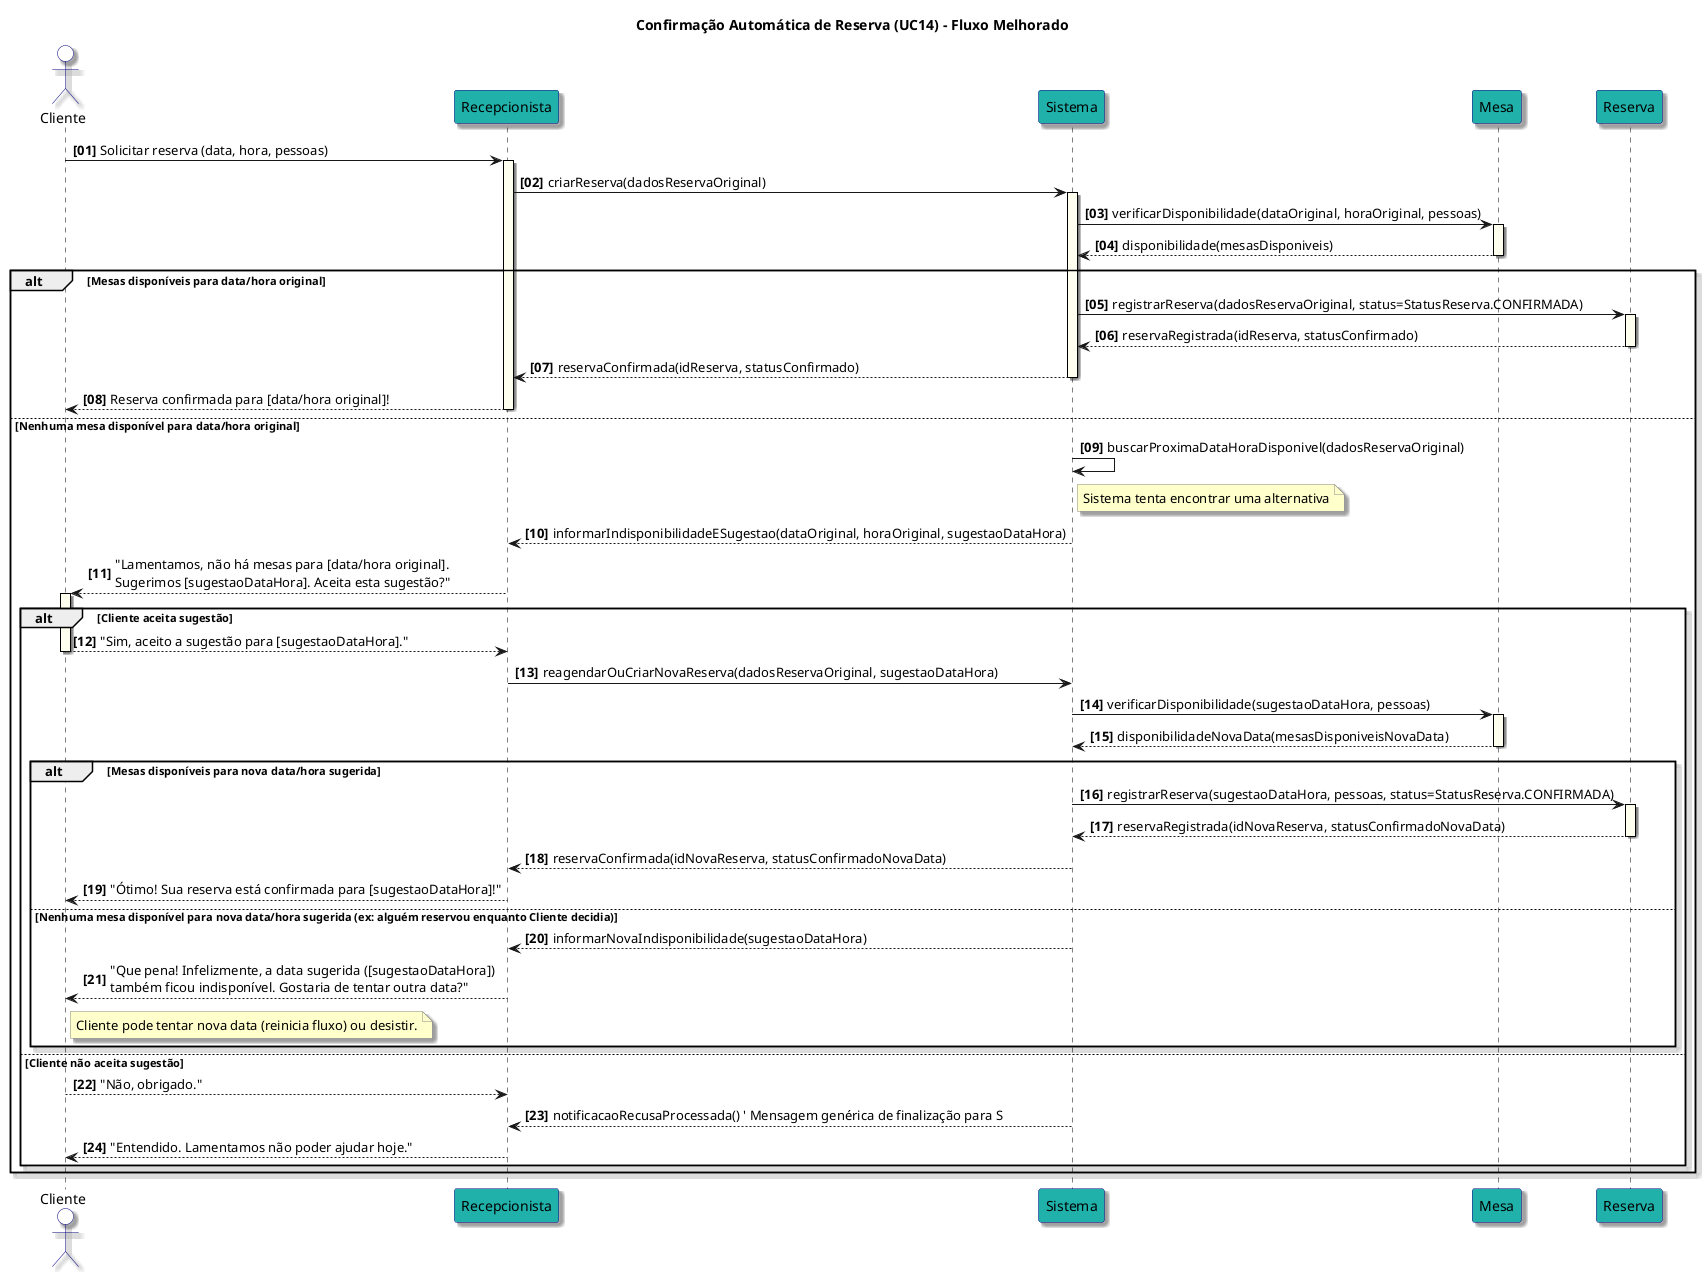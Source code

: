 @startuml DiagramaDeSequencia_ConfirmacaoReserva_v2
' Diagrama de Sequência para UC14 - Confirmação Automática de Reserva - Fluxo Melhorado

' Aparência
autonumber "<b>[00]"
skinparam handwritten false
skinparam monochrome false
skinparam shadowing true
skinparam defaultFontName Arial
skinparam sequence {
    ActorBorderColor navy
    ActorBackgroundColor PaleBlue
    LifeLineBorderColor black
    LifeLineBackgroundColor #FFFFF0
    ParticipantBorderColor navy
    ParticipantBackgroundColor LightSeaGreen
    BoxBorderColor #333333
    BoxBackgroundColor #F8F8F8
}
skinparam note {
    BackgroundColor #FFFFCC
    BorderColor #888888
}

title Confirmação Automática de Reserva (UC14) - Fluxo Melhorado

actor Cliente as C
participant Recepcionista as R
participant Sistema as S
participant Mesa as M
participant Reserva as RV

C -> R: Solicitar reserva (data, hora, pessoas)
activate R
R -> S: criarReserva(dadosReservaOriginal)
activate S
S -> M: verificarDisponibilidade(dataOriginal, horaOriginal, pessoas)
activate M
M --> S: disponibilidade(mesasDisponiveis)
deactivate M

alt Mesas disponíveis para data/hora original
    S -> RV: registrarReserva(dadosReservaOriginal, status=StatusReserva.CONFIRMADA)
    activate RV
    RV --> S: reservaRegistrada(idReserva, statusConfirmado)
    deactivate RV
    S --> R: reservaConfirmada(idReserva, statusConfirmado)
    deactivate S
    ' Desativa S da chamada criarReserva
    R --> C: Reserva confirmada para [data/hora original]!
    deactivate R
    ' Desativa R da chamada Solicitar reserva
else Nenhuma mesa disponível para data/hora original
    S -> S: buscarProximaDataHoraDisponivel(dadosReservaOriginal)
    note right of S: Sistema tenta encontrar uma alternativa
    S --> R: informarIndisponibilidadeESugestao(dataOriginal, horaOriginal, sugestaoDataHora)

    R --> C: "Lamentamos, não há mesas para [data/hora original].\nSugerimos [sugestaoDataHora]. Aceita esta sugestão?"
    activate C

    alt Cliente aceita sugestão
        C --> R: "Sim, aceito a sugestão para [sugestaoDataHora]."
        deactivate C
        R -> S: reagendarOuCriarNovaReserva(dadosReservaOriginal, sugestaoDataHora)
        ' S continua ativo da chamada original ou é reativado.
        ' Para este fluxo, vamos considerar que S continua a processar.

        S -> M: verificarDisponibilidade(sugestaoDataHora, pessoas)
        activate M
        M --> S: disponibilidadeNovaData(mesasDisponiveisNovaData)
        deactivate M

        alt Mesas disponíveis para nova data/hora sugerida
            S -> RV: registrarReserva(sugestaoDataHora, pessoas, status=StatusReserva.CONFIRMADA)
            activate RV
            RV --> S: reservaRegistrada(idNovaReserva, statusConfirmadoNovaData)
            deactivate RV
            S --> R: reservaConfirmada(idNovaReserva, statusConfirmadoNovaData)
            deactivate S
            ' Desativa S da chamada criarReserva/reagendar
            R --> C: "Ótimo! Sua reserva está confirmada para [sugestaoDataHora]!"
            deactivate R
            ' Desativa R da chamada Solicitar reserva
        else Nenhuma mesa disponível para nova data/hora sugerida (ex: alguém reservou enquanto Cliente decidia)
            S --> R: informarNovaIndisponibilidade(sugestaoDataHora)
            deactivate S
            ' Desativa S da chamada criarReserva/reagendar
            R --> C: "Que pena! Infelizmente, a data sugerida ([sugestaoDataHora])\ntambém ficou indisponível. Gostaria de tentar outra data?"
            note right of C: Cliente pode tentar nova data (reinicia fluxo) ou desistir.
            deactivate R
            ' Desativa R da chamada Solicitar reserva
        end
    else Cliente não aceita sugestão
        C --> R: "Não, obrigado."
        deactivate C
        ' Opcional: R pode notificar S que a sugestão foi recusada, se necessário para estatísticas.
        ' R -> S: sugestaoRecusada(dadosReservaOriginal)
        S --> R: notificacaoRecusaProcessada() ' Mensagem genérica de finalização para S
        deactivate S
        ' Desativa S da chamada criarReserva
        R --> C: "Entendido. Lamentamos não poder ajudar hoje."
        deactivate R
        ' Desativa R da chamada Solicitar reserva
    end
end

@enduml
' Fim do diagrama de sequência para UC14 - Confirmação Automática de Reserva - Fluxo Melhorado